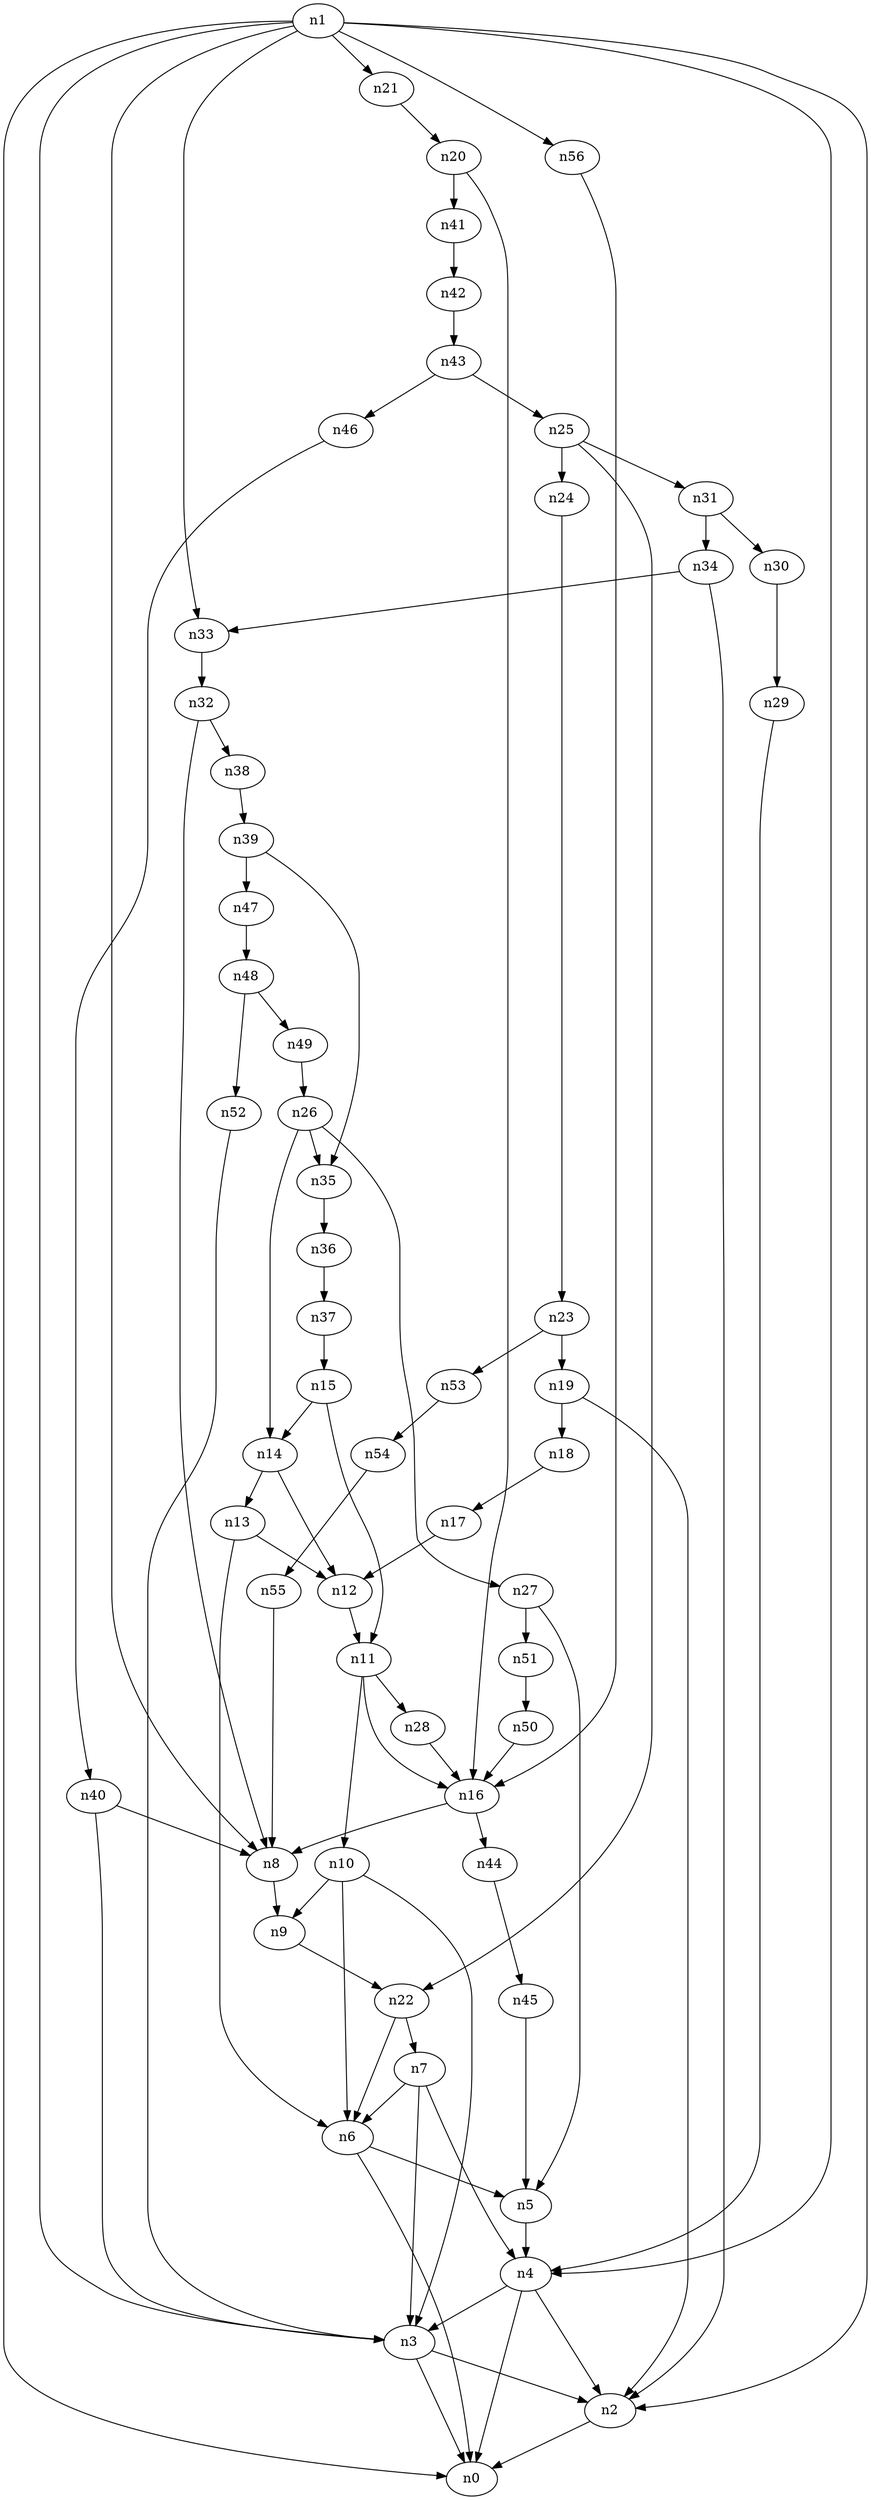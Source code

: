 digraph G {
	n1 -> n0	 [_graphml_id=e0];
	n1 -> n2	 [_graphml_id=e1];
	n1 -> n3	 [_graphml_id=e6];
	n1 -> n4	 [_graphml_id=e9];
	n1 -> n8	 [_graphml_id=e15];
	n1 -> n21	 [_graphml_id=e34];
	n1 -> n33	 [_graphml_id=e53];
	n1 -> n56	 [_graphml_id=e92];
	n2 -> n0	 [_graphml_id=e5];
	n3 -> n0	 [_graphml_id=e8];
	n3 -> n2	 [_graphml_id=e2];
	n4 -> n0	 [_graphml_id=e4];
	n4 -> n2	 [_graphml_id=e7];
	n4 -> n3	 [_graphml_id=e3];
	n5 -> n4	 [_graphml_id=e10];
	n6 -> n0	 [_graphml_id=e12];
	n6 -> n5	 [_graphml_id=e11];
	n7 -> n3	 [_graphml_id=e13];
	n7 -> n4	 [_graphml_id=e56];
	n7 -> n6	 [_graphml_id=e14];
	n8 -> n9	 [_graphml_id=e16];
	n9 -> n22	 [_graphml_id=e35];
	n10 -> n3	 [_graphml_id=e66];
	n10 -> n6	 [_graphml_id=e18];
	n10 -> n9	 [_graphml_id=e17];
	n11 -> n10	 [_graphml_id=e19];
	n11 -> n16	 [_graphml_id=e26];
	n11 -> n28	 [_graphml_id=e44];
	n12 -> n11	 [_graphml_id=e20];
	n13 -> n6	 [_graphml_id=e22];
	n13 -> n12	 [_graphml_id=e21];
	n14 -> n12	 [_graphml_id=e23];
	n14 -> n13	 [_graphml_id=e76];
	n15 -> n11	 [_graphml_id=e25];
	n15 -> n14	 [_graphml_id=e24];
	n16 -> n8	 [_graphml_id=e27];
	n16 -> n44	 [_graphml_id=e71];
	n17 -> n12	 [_graphml_id=e28];
	n18 -> n17	 [_graphml_id=e29];
	n19 -> n2	 [_graphml_id=e31];
	n19 -> n18	 [_graphml_id=e30];
	n20 -> n16	 [_graphml_id=e32];
	n20 -> n41	 [_graphml_id=e67];
	n21 -> n20	 [_graphml_id=e33];
	n22 -> n6	 [_graphml_id=e36];
	n22 -> n7	 [_graphml_id=e46];
	n23 -> n19	 [_graphml_id=e37];
	n23 -> n53	 [_graphml_id=e87];
	n24 -> n23	 [_graphml_id=e38];
	n25 -> n22	 [_graphml_id=e40];
	n25 -> n24	 [_graphml_id=e39];
	n25 -> n31	 [_graphml_id=e50];
	n26 -> n14	 [_graphml_id=e41];
	n26 -> n27	 [_graphml_id=e42];
	n26 -> n35	 [_graphml_id=e57];
	n27 -> n5	 [_graphml_id=e43];
	n27 -> n51	 [_graphml_id=e83];
	n28 -> n16	 [_graphml_id=e45];
	n29 -> n4	 [_graphml_id=e47];
	n30 -> n29	 [_graphml_id=e48];
	n31 -> n30	 [_graphml_id=e49];
	n31 -> n34	 [_graphml_id=e54];
	n32 -> n8	 [_graphml_id=e51];
	n32 -> n38	 [_graphml_id=e61];
	n33 -> n32	 [_graphml_id=e52];
	n34 -> n2	 [_graphml_id=e55];
	n34 -> n33	 [_graphml_id=e86];
	n35 -> n36	 [_graphml_id=e58];
	n36 -> n37	 [_graphml_id=e59];
	n37 -> n15	 [_graphml_id=e60];
	n38 -> n39	 [_graphml_id=e62];
	n39 -> n35	 [_graphml_id=e63];
	n39 -> n47	 [_graphml_id=e77];
	n40 -> n3	 [_graphml_id=e64];
	n40 -> n8	 [_graphml_id=e65];
	n41 -> n42	 [_graphml_id=e68];
	n42 -> n43	 [_graphml_id=e69];
	n43 -> n25	 [_graphml_id=e70];
	n43 -> n46	 [_graphml_id=e74];
	n44 -> n45	 [_graphml_id=e72];
	n45 -> n5	 [_graphml_id=e73];
	n46 -> n40	 [_graphml_id=e75];
	n47 -> n48	 [_graphml_id=e78];
	n48 -> n49	 [_graphml_id=e79];
	n48 -> n52	 [_graphml_id=e85];
	n49 -> n26	 [_graphml_id=e80];
	n50 -> n16	 [_graphml_id=e81];
	n51 -> n50	 [_graphml_id=e82];
	n52 -> n3	 [_graphml_id=e84];
	n53 -> n54	 [_graphml_id=e88];
	n54 -> n55	 [_graphml_id=e89];
	n55 -> n8	 [_graphml_id=e90];
	n56 -> n16	 [_graphml_id=e91];
}
